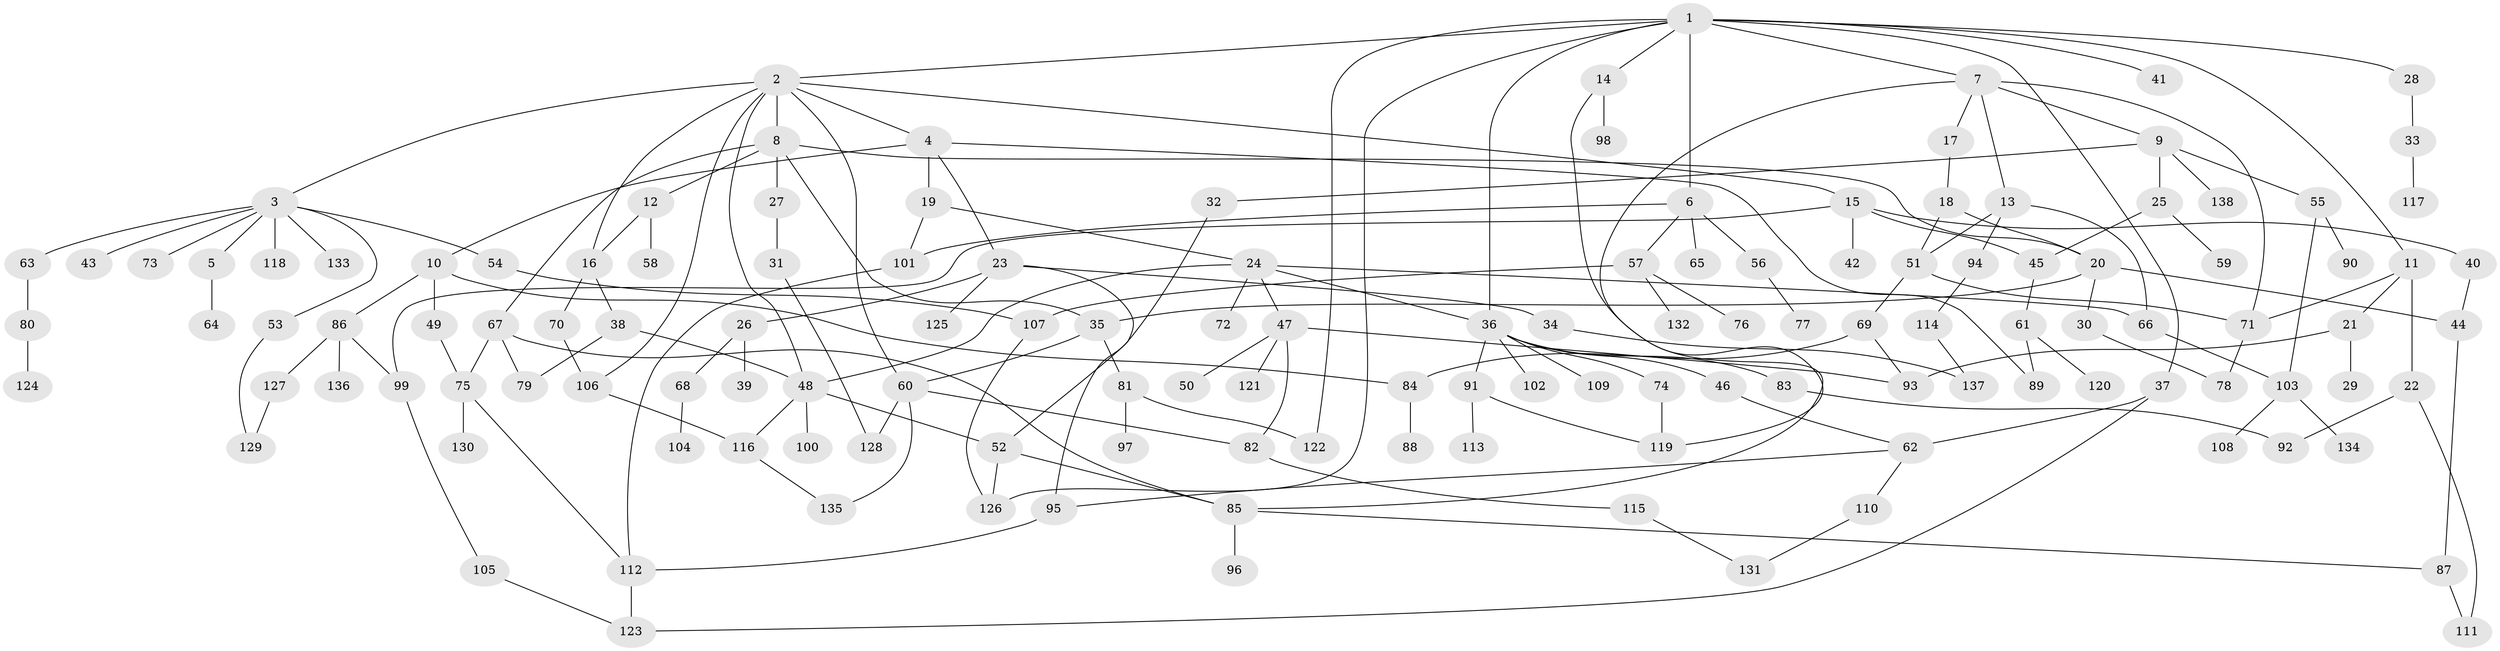 // coarse degree distribution, {10: 0.010309278350515464, 8: 0.030927835051546393, 5: 0.05154639175257732, 2: 0.35051546391752575, 4: 0.17525773195876287, 6: 0.020618556701030927, 9: 0.010309278350515464, 3: 0.17525773195876287, 1: 0.17525773195876287}
// Generated by graph-tools (version 1.1) at 2025/48/03/04/25 22:48:40]
// undirected, 138 vertices, 186 edges
graph export_dot {
  node [color=gray90,style=filled];
  1;
  2;
  3;
  4;
  5;
  6;
  7;
  8;
  9;
  10;
  11;
  12;
  13;
  14;
  15;
  16;
  17;
  18;
  19;
  20;
  21;
  22;
  23;
  24;
  25;
  26;
  27;
  28;
  29;
  30;
  31;
  32;
  33;
  34;
  35;
  36;
  37;
  38;
  39;
  40;
  41;
  42;
  43;
  44;
  45;
  46;
  47;
  48;
  49;
  50;
  51;
  52;
  53;
  54;
  55;
  56;
  57;
  58;
  59;
  60;
  61;
  62;
  63;
  64;
  65;
  66;
  67;
  68;
  69;
  70;
  71;
  72;
  73;
  74;
  75;
  76;
  77;
  78;
  79;
  80;
  81;
  82;
  83;
  84;
  85;
  86;
  87;
  88;
  89;
  90;
  91;
  92;
  93;
  94;
  95;
  96;
  97;
  98;
  99;
  100;
  101;
  102;
  103;
  104;
  105;
  106;
  107;
  108;
  109;
  110;
  111;
  112;
  113;
  114;
  115;
  116;
  117;
  118;
  119;
  120;
  121;
  122;
  123;
  124;
  125;
  126;
  127;
  128;
  129;
  130;
  131;
  132;
  133;
  134;
  135;
  136;
  137;
  138;
  1 -- 2;
  1 -- 6;
  1 -- 7;
  1 -- 11;
  1 -- 14;
  1 -- 28;
  1 -- 36;
  1 -- 37;
  1 -- 41;
  1 -- 126;
  1 -- 122;
  2 -- 3;
  2 -- 4;
  2 -- 8;
  2 -- 15;
  2 -- 60;
  2 -- 106;
  2 -- 48;
  2 -- 16;
  3 -- 5;
  3 -- 43;
  3 -- 53;
  3 -- 54;
  3 -- 63;
  3 -- 73;
  3 -- 118;
  3 -- 133;
  4 -- 10;
  4 -- 19;
  4 -- 23;
  4 -- 89;
  5 -- 64;
  6 -- 56;
  6 -- 57;
  6 -- 65;
  6 -- 101;
  7 -- 9;
  7 -- 13;
  7 -- 17;
  7 -- 71;
  7 -- 119;
  8 -- 12;
  8 -- 27;
  8 -- 35;
  8 -- 67;
  8 -- 20;
  9 -- 25;
  9 -- 32;
  9 -- 55;
  9 -- 138;
  10 -- 49;
  10 -- 84;
  10 -- 86;
  11 -- 21;
  11 -- 22;
  11 -- 71;
  12 -- 16;
  12 -- 58;
  13 -- 66;
  13 -- 94;
  13 -- 51;
  14 -- 98;
  14 -- 85;
  15 -- 40;
  15 -- 42;
  15 -- 45;
  15 -- 99;
  16 -- 38;
  16 -- 70;
  17 -- 18;
  18 -- 20;
  18 -- 51;
  19 -- 24;
  19 -- 101;
  20 -- 30;
  20 -- 35;
  20 -- 44;
  21 -- 29;
  21 -- 93;
  22 -- 92;
  22 -- 111;
  23 -- 26;
  23 -- 34;
  23 -- 125;
  23 -- 52;
  24 -- 47;
  24 -- 72;
  24 -- 66;
  24 -- 36;
  24 -- 48;
  25 -- 59;
  25 -- 45;
  26 -- 39;
  26 -- 68;
  27 -- 31;
  28 -- 33;
  30 -- 78;
  31 -- 128;
  32 -- 95;
  33 -- 117;
  34 -- 137;
  35 -- 81;
  35 -- 60;
  36 -- 46;
  36 -- 74;
  36 -- 83;
  36 -- 91;
  36 -- 102;
  36 -- 109;
  37 -- 62;
  37 -- 123;
  38 -- 48;
  38 -- 79;
  40 -- 44;
  44 -- 87;
  45 -- 61;
  46 -- 62;
  47 -- 50;
  47 -- 93;
  47 -- 121;
  47 -- 82;
  48 -- 52;
  48 -- 100;
  48 -- 116;
  49 -- 75;
  51 -- 69;
  51 -- 71;
  52 -- 85;
  52 -- 126;
  53 -- 129;
  54 -- 107;
  55 -- 90;
  55 -- 103;
  56 -- 77;
  57 -- 76;
  57 -- 132;
  57 -- 107;
  60 -- 82;
  60 -- 128;
  60 -- 135;
  61 -- 120;
  61 -- 89;
  62 -- 110;
  62 -- 95;
  63 -- 80;
  66 -- 103;
  67 -- 79;
  67 -- 75;
  67 -- 85;
  68 -- 104;
  69 -- 93;
  69 -- 84;
  70 -- 106;
  71 -- 78;
  74 -- 119;
  75 -- 130;
  75 -- 112;
  80 -- 124;
  81 -- 97;
  81 -- 122;
  82 -- 115;
  83 -- 92;
  84 -- 88;
  85 -- 87;
  85 -- 96;
  86 -- 127;
  86 -- 136;
  86 -- 99;
  87 -- 111;
  91 -- 113;
  91 -- 119;
  94 -- 114;
  95 -- 112;
  99 -- 105;
  101 -- 112;
  103 -- 108;
  103 -- 134;
  105 -- 123;
  106 -- 116;
  107 -- 126;
  110 -- 131;
  112 -- 123;
  114 -- 137;
  115 -- 131;
  116 -- 135;
  127 -- 129;
}
